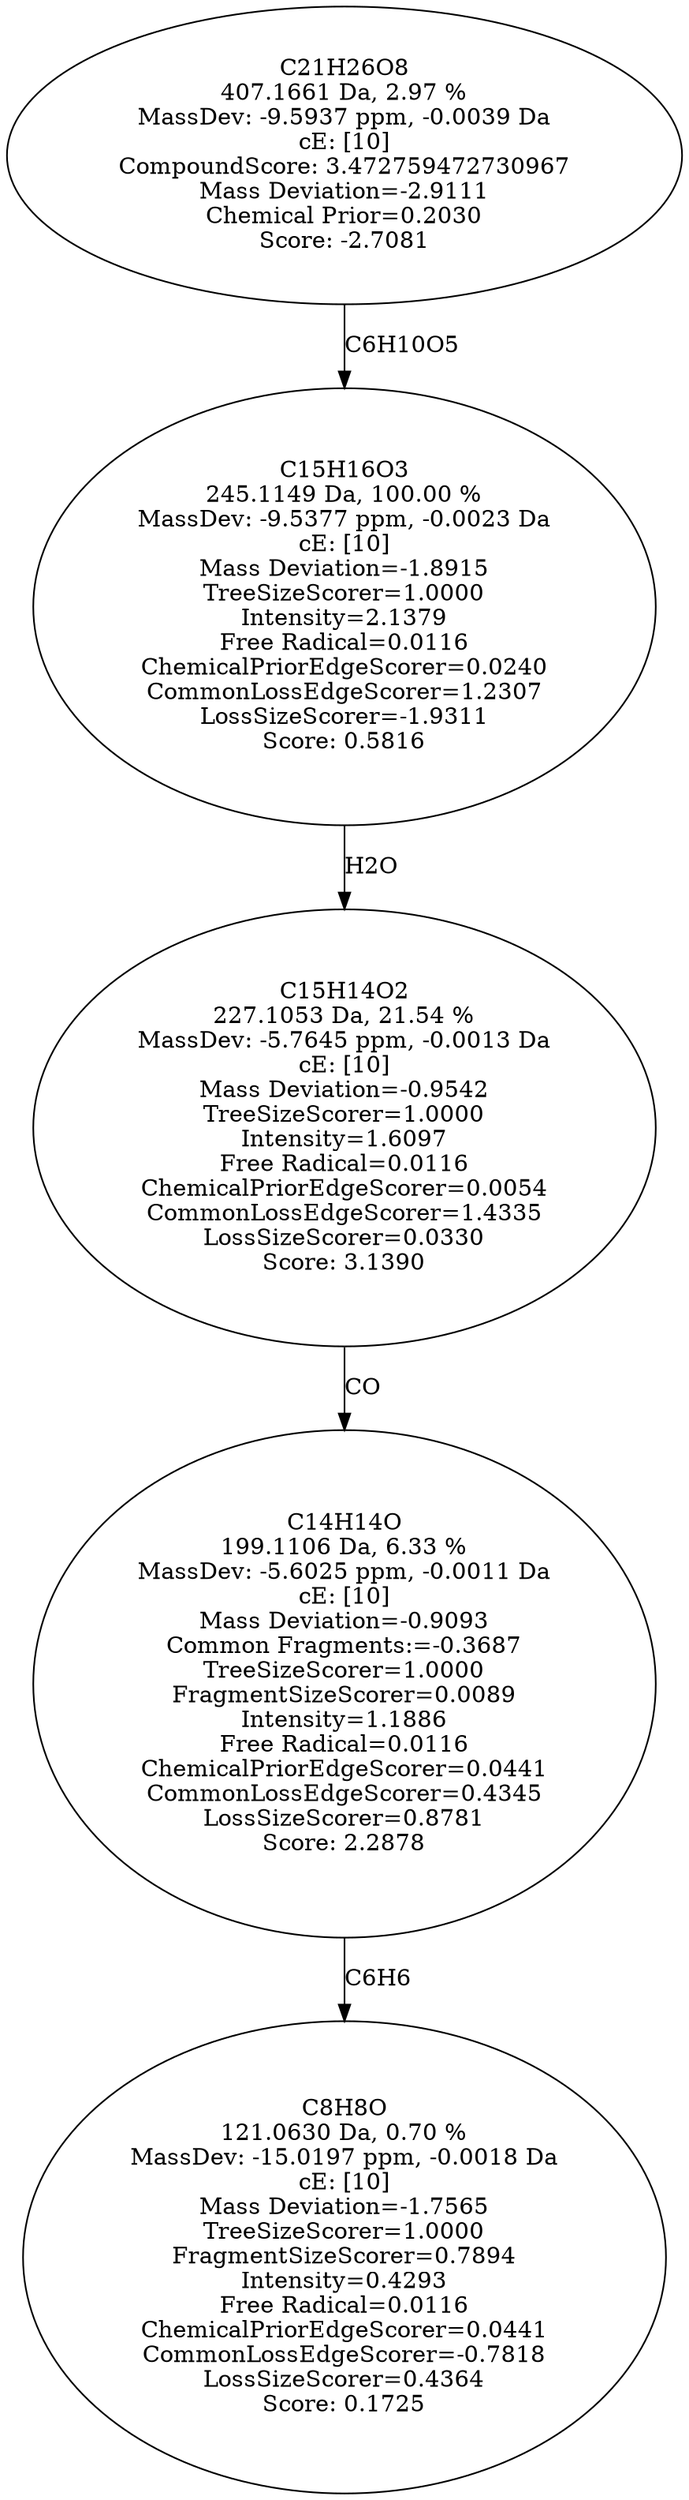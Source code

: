 strict digraph {
v1 [label="C8H8O\n121.0630 Da, 0.70 %\nMassDev: -15.0197 ppm, -0.0018 Da\ncE: [10]\nMass Deviation=-1.7565\nTreeSizeScorer=1.0000\nFragmentSizeScorer=0.7894\nIntensity=0.4293\nFree Radical=0.0116\nChemicalPriorEdgeScorer=0.0441\nCommonLossEdgeScorer=-0.7818\nLossSizeScorer=0.4364\nScore: 0.1725"];
v2 [label="C14H14O\n199.1106 Da, 6.33 %\nMassDev: -5.6025 ppm, -0.0011 Da\ncE: [10]\nMass Deviation=-0.9093\nCommon Fragments:=-0.3687\nTreeSizeScorer=1.0000\nFragmentSizeScorer=0.0089\nIntensity=1.1886\nFree Radical=0.0116\nChemicalPriorEdgeScorer=0.0441\nCommonLossEdgeScorer=0.4345\nLossSizeScorer=0.8781\nScore: 2.2878"];
v3 [label="C15H14O2\n227.1053 Da, 21.54 %\nMassDev: -5.7645 ppm, -0.0013 Da\ncE: [10]\nMass Deviation=-0.9542\nTreeSizeScorer=1.0000\nIntensity=1.6097\nFree Radical=0.0116\nChemicalPriorEdgeScorer=0.0054\nCommonLossEdgeScorer=1.4335\nLossSizeScorer=0.0330\nScore: 3.1390"];
v4 [label="C15H16O3\n245.1149 Da, 100.00 %\nMassDev: -9.5377 ppm, -0.0023 Da\ncE: [10]\nMass Deviation=-1.8915\nTreeSizeScorer=1.0000\nIntensity=2.1379\nFree Radical=0.0116\nChemicalPriorEdgeScorer=0.0240\nCommonLossEdgeScorer=1.2307\nLossSizeScorer=-1.9311\nScore: 0.5816"];
v5 [label="C21H26O8\n407.1661 Da, 2.97 %\nMassDev: -9.5937 ppm, -0.0039 Da\ncE: [10]\nCompoundScore: 3.472759472730967\nMass Deviation=-2.9111\nChemical Prior=0.2030\nScore: -2.7081"];
v2 -> v1 [label="C6H6"];
v3 -> v2 [label="CO"];
v4 -> v3 [label="H2O"];
v5 -> v4 [label="C6H10O5"];
}